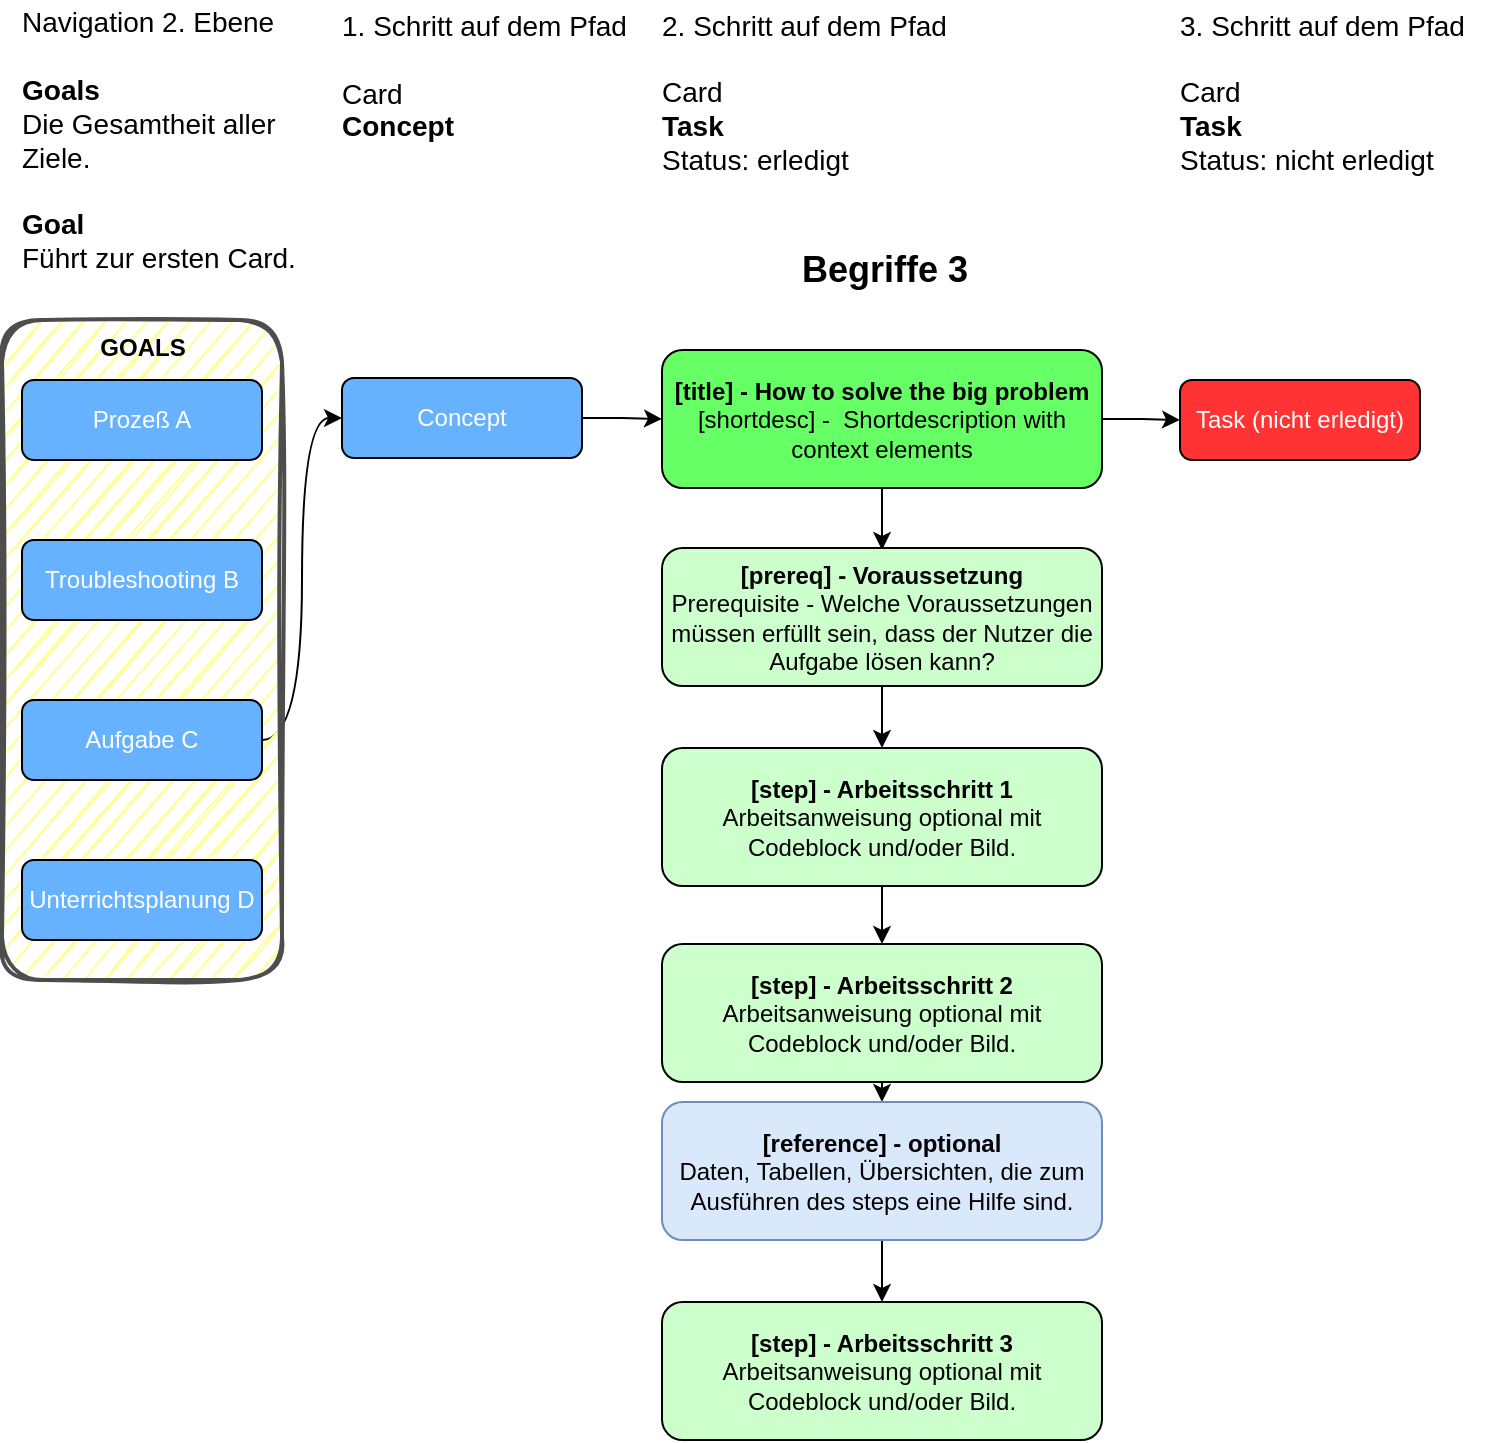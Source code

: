 <mxfile version="14.4.3" type="device"><diagram id="EBWvpGSYEAGrZit5Ipvj" name="Seite-1"><mxGraphModel dx="1185" dy="1512" grid="1" gridSize="10" guides="1" tooltips="1" connect="1" arrows="1" fold="1" page="1" pageScale="1" pageWidth="1169" pageHeight="827" math="0" shadow="0"><root><mxCell id="0"/><mxCell id="1" parent="0"/><mxCell id="5r-8OMh4-r3xu5XwcMYP-6" value="Navigation 2. Ebene&lt;br style=&quot;font-size: 14px&quot;&gt;&lt;b&gt;&lt;br&gt;Goals&lt;/b&gt;&lt;br&gt;Die Gesamtheit aller&lt;br&gt;Ziele.&lt;br&gt;&lt;br&gt;&lt;b&gt;Goal&lt;/b&gt;&lt;br&gt;Führt zur ersten Card." style="text;html=1;align=left;verticalAlign=middle;resizable=0;points=[];autosize=1;fontSize=14;spacing=0;" parent="1" vertex="1"><mxGeometry x="200" y="-785" width="150" height="140" as="geometry"/></mxCell><mxCell id="5r-8OMh4-r3xu5XwcMYP-22" value="" style="edgeStyle=orthogonalEdgeStyle;orthogonalLoop=1;jettySize=auto;html=1;curved=1;entryX=0;entryY=0.5;entryDx=0;entryDy=0;" parent="1" source="5r-8OMh4-r3xu5XwcMYP-9" target="5r-8OMh4-r3xu5XwcMYP-15" edge="1"><mxGeometry relative="1" as="geometry"/></mxCell><mxCell id="5r-8OMh4-r3xu5XwcMYP-23" value="" style="edgeStyle=orthogonalEdgeStyle;rounded=0;orthogonalLoop=1;jettySize=auto;html=1;" parent="1" source="5r-8OMh4-r3xu5XwcMYP-15" target="5r-8OMh4-r3xu5XwcMYP-16" edge="1"><mxGeometry relative="1" as="geometry"/></mxCell><mxCell id="5r-8OMh4-r3xu5XwcMYP-15" value="&lt;font color=&quot;#ffffff&quot;&gt;Concept&lt;/font&gt;" style="rounded=1;whiteSpace=wrap;html=1;fillColor=#66B2FF;" parent="1" vertex="1"><mxGeometry x="360" y="-596" width="120" height="40" as="geometry"/></mxCell><mxCell id="5r-8OMh4-r3xu5XwcMYP-24" value="" style="edgeStyle=orthogonalEdgeStyle;rounded=0;orthogonalLoop=1;jettySize=auto;html=1;" parent="1" source="5r-8OMh4-r3xu5XwcMYP-16" target="5r-8OMh4-r3xu5XwcMYP-17" edge="1"><mxGeometry relative="1" as="geometry"/></mxCell><mxCell id="vOnXsoajdzPTaXlErTkj-6" value="" style="edgeStyle=orthogonalEdgeStyle;rounded=0;orthogonalLoop=1;jettySize=auto;html=1;" edge="1" parent="1" source="5r-8OMh4-r3xu5XwcMYP-16"><mxGeometry relative="1" as="geometry"><mxPoint x="630" y="-510" as="targetPoint"/></mxGeometry></mxCell><mxCell id="5r-8OMh4-r3xu5XwcMYP-16" value="&lt;b&gt;[title] - How to solve the big problem&lt;/b&gt;&lt;br&gt;[shortdesc] -&amp;nbsp; Shortdescription with context elements" style="rounded=1;whiteSpace=wrap;html=1;fillColor=#66FF66;" parent="1" vertex="1"><mxGeometry x="520" y="-610" width="220" height="69" as="geometry"/></mxCell><mxCell id="5r-8OMh4-r3xu5XwcMYP-17" value="&lt;font color=&quot;#ffffff&quot;&gt;Task (nicht erledigt)&lt;/font&gt;" style="rounded=1;whiteSpace=wrap;html=1;fillColor=#FF3333;" parent="1" vertex="1"><mxGeometry x="779" y="-595" width="120" height="40" as="geometry"/></mxCell><mxCell id="uANRnjZ_P6z9uHCJrPsR-1" value="1. Schritt auf dem Pfad&lt;br&gt;&lt;br&gt;Card&lt;br style=&quot;font-size: 14px&quot;&gt;&lt;b&gt;Concept&lt;/b&gt;" style="text;html=1;align=left;verticalAlign=middle;resizable=0;points=[];autosize=1;fontSize=14;spacing=0;" parent="1" vertex="1"><mxGeometry x="360" y="-782" width="160" height="70" as="geometry"/></mxCell><mxCell id="uANRnjZ_P6z9uHCJrPsR-2" value="2. Schritt auf dem Pfad&lt;br&gt;&lt;br&gt;Card&lt;br style=&quot;font-size: 14px&quot;&gt;&lt;b&gt;Task&lt;/b&gt;&lt;br style=&quot;font-size: 14px&quot;&gt;Status: erledigt" style="text;html=1;align=left;verticalAlign=middle;resizable=0;points=[];autosize=1;fontSize=14;spacing=0;" parent="1" vertex="1"><mxGeometry x="520" y="-784" width="160" height="90" as="geometry"/></mxCell><mxCell id="uANRnjZ_P6z9uHCJrPsR-3" value="3. Schritt auf dem Pfad&lt;br&gt;&lt;br&gt;Card&lt;br style=&quot;font-size: 14px&quot;&gt;&lt;b&gt;Task&lt;/b&gt;&lt;br style=&quot;font-size: 14px&quot;&gt;Status: nicht erledigt" style="text;html=1;align=left;verticalAlign=middle;resizable=0;points=[];autosize=1;fontSize=14;spacing=0;" parent="1" vertex="1"><mxGeometry x="779" y="-784" width="160" height="90" as="geometry"/></mxCell><mxCell id="uANRnjZ_P6z9uHCJrPsR-6" value="&lt;font style=&quot;font-size: 18px&quot;&gt;&lt;b&gt;Begriffe 3&lt;/b&gt;&lt;/font&gt;" style="text;html=1;align=left;verticalAlign=middle;resizable=0;points=[];autosize=1;spacing=0;" parent="1" vertex="1"><mxGeometry x="590" y="-660" width="100" height="20" as="geometry"/></mxCell><mxCell id="T-bWBAVIw8mhw9fDxgCS-3" value="" style="group" parent="1" vertex="1" connectable="0"><mxGeometry x="200" y="-595" width="140" height="300" as="geometry"/></mxCell><mxCell id="T-bWBAVIw8mhw9fDxgCS-9" value="" style="rounded=1;whiteSpace=wrap;html=1;shadow=0;sketch=1;strokeColor=#4D4D4D;strokeWidth=2;fillColor=#FFFF99;" parent="T-bWBAVIw8mhw9fDxgCS-3" vertex="1"><mxGeometry x="-10" y="-30" width="140" height="330" as="geometry"/></mxCell><mxCell id="5r-8OMh4-r3xu5XwcMYP-7" value="&lt;font color=&quot;#ffffff&quot;&gt;Prozeß A&lt;/font&gt;" style="rounded=1;whiteSpace=wrap;html=1;fillColor=#66B2FF;" parent="T-bWBAVIw8mhw9fDxgCS-3" vertex="1"><mxGeometry width="120" height="40" as="geometry"/></mxCell><mxCell id="5r-8OMh4-r3xu5XwcMYP-8" value="&lt;font color=&quot;#ffffff&quot;&gt;Troubleshooting B&lt;/font&gt;" style="rounded=1;whiteSpace=wrap;html=1;fillColor=#66B2FF;" parent="T-bWBAVIw8mhw9fDxgCS-3" vertex="1"><mxGeometry y="80" width="120" height="40" as="geometry"/></mxCell><mxCell id="5r-8OMh4-r3xu5XwcMYP-9" value="&lt;font color=&quot;#ffffff&quot;&gt;Aufgabe C&lt;/font&gt;" style="rounded=1;whiteSpace=wrap;html=1;fillColor=#66B2FF;" parent="T-bWBAVIw8mhw9fDxgCS-3" vertex="1"><mxGeometry y="160" width="120" height="40" as="geometry"/></mxCell><mxCell id="5r-8OMh4-r3xu5XwcMYP-10" value="&lt;font color=&quot;#ffffff&quot;&gt;Unterrichtsplanung D&lt;/font&gt;" style="rounded=1;whiteSpace=wrap;html=1;fillColor=#66B2FF;" parent="T-bWBAVIw8mhw9fDxgCS-3" vertex="1"><mxGeometry y="240" width="120" height="40" as="geometry"/></mxCell><mxCell id="T-bWBAVIw8mhw9fDxgCS-10" value="GOALS" style="text;html=1;align=center;verticalAlign=middle;resizable=0;points=[];autosize=1;fontStyle=1" parent="T-bWBAVIw8mhw9fDxgCS-3" vertex="1"><mxGeometry x="30" y="-26" width="60" height="20" as="geometry"/></mxCell><mxCell id="vOnXsoajdzPTaXlErTkj-10" value="" style="edgeStyle=orthogonalEdgeStyle;rounded=0;orthogonalLoop=1;jettySize=auto;html=1;entryX=0.5;entryY=0;entryDx=0;entryDy=0;" edge="1" parent="1" source="BftYIEw1hJA9uDHa2j-p-4" target="BftYIEw1hJA9uDHa2j-p-5"><mxGeometry relative="1" as="geometry"><mxPoint x="630" y="-362" as="targetPoint"/></mxGeometry></mxCell><mxCell id="BftYIEw1hJA9uDHa2j-p-4" value="&lt;b&gt;[prereq] - Voraussetzung&lt;br&gt;&lt;/b&gt;Prerequisite - Welche Voraussetzungen müssen erfüllt sein, dass der Nutzer die Aufgabe lösen kann?" style="rounded=1;whiteSpace=wrap;html=1;fillColor=#CCFFCC;" parent="1" vertex="1"><mxGeometry x="520" y="-511" width="220" height="69" as="geometry"/></mxCell><mxCell id="vOnXsoajdzPTaXlErTkj-11" style="edgeStyle=orthogonalEdgeStyle;rounded=0;orthogonalLoop=1;jettySize=auto;html=1;entryX=0.5;entryY=0;entryDx=0;entryDy=0;" edge="1" parent="1" source="BftYIEw1hJA9uDHa2j-p-5" target="BftYIEw1hJA9uDHa2j-p-6"><mxGeometry relative="1" as="geometry"/></mxCell><mxCell id="BftYIEw1hJA9uDHa2j-p-5" value="&lt;b&gt;[step] - Arbeitsschritt 1&lt;br&gt;&lt;/b&gt;Arbeitsanweisung optional mit Codeblock und/oder Bild." style="rounded=1;whiteSpace=wrap;html=1;fillColor=#CCFFCC;" parent="1" vertex="1"><mxGeometry x="520" y="-411" width="220" height="69" as="geometry"/></mxCell><mxCell id="vOnXsoajdzPTaXlErTkj-12" style="edgeStyle=orthogonalEdgeStyle;rounded=0;orthogonalLoop=1;jettySize=auto;html=1;exitX=0.5;exitY=1;exitDx=0;exitDy=0;entryX=0.5;entryY=0;entryDx=0;entryDy=0;" edge="1" parent="1" source="BftYIEw1hJA9uDHa2j-p-6" target="BftYIEw1hJA9uDHa2j-p-7"><mxGeometry relative="1" as="geometry"/></mxCell><mxCell id="BftYIEw1hJA9uDHa2j-p-6" value="&lt;b&gt;[step] - Arbeitsschritt 2&lt;br&gt;&lt;/b&gt;Arbeitsanweisung optional mit Codeblock und/oder Bild." style="rounded=1;whiteSpace=wrap;html=1;fillColor=#CCFFCC;" parent="1" vertex="1"><mxGeometry x="520" y="-313" width="220" height="69" as="geometry"/></mxCell><mxCell id="vOnXsoajdzPTaXlErTkj-13" style="edgeStyle=orthogonalEdgeStyle;rounded=0;orthogonalLoop=1;jettySize=auto;html=1;entryX=0.5;entryY=0;entryDx=0;entryDy=0;" edge="1" parent="1" source="BftYIEw1hJA9uDHa2j-p-7" target="BftYIEw1hJA9uDHa2j-p-8"><mxGeometry relative="1" as="geometry"/></mxCell><mxCell id="BftYIEw1hJA9uDHa2j-p-7" value="&lt;b&gt;[reference] - optional&lt;br&gt;&lt;/b&gt;Daten, Tabellen, Übersichten, die zum Ausführen des steps eine Hilfe sind." style="rounded=1;whiteSpace=wrap;html=1;fillColor=#dae8fc;strokeColor=#6c8ebf;" parent="1" vertex="1"><mxGeometry x="520" y="-234" width="220" height="69" as="geometry"/></mxCell><mxCell id="BftYIEw1hJA9uDHa2j-p-8" value="&lt;b&gt;[step] - Arbeitsschritt 3&lt;br&gt;&lt;/b&gt;Arbeitsanweisung optional mit Codeblock und/oder Bild." style="rounded=1;whiteSpace=wrap;html=1;fillColor=#CCFFCC;" parent="1" vertex="1"><mxGeometry x="520" y="-134" width="220" height="69" as="geometry"/></mxCell></root></mxGraphModel></diagram></mxfile>